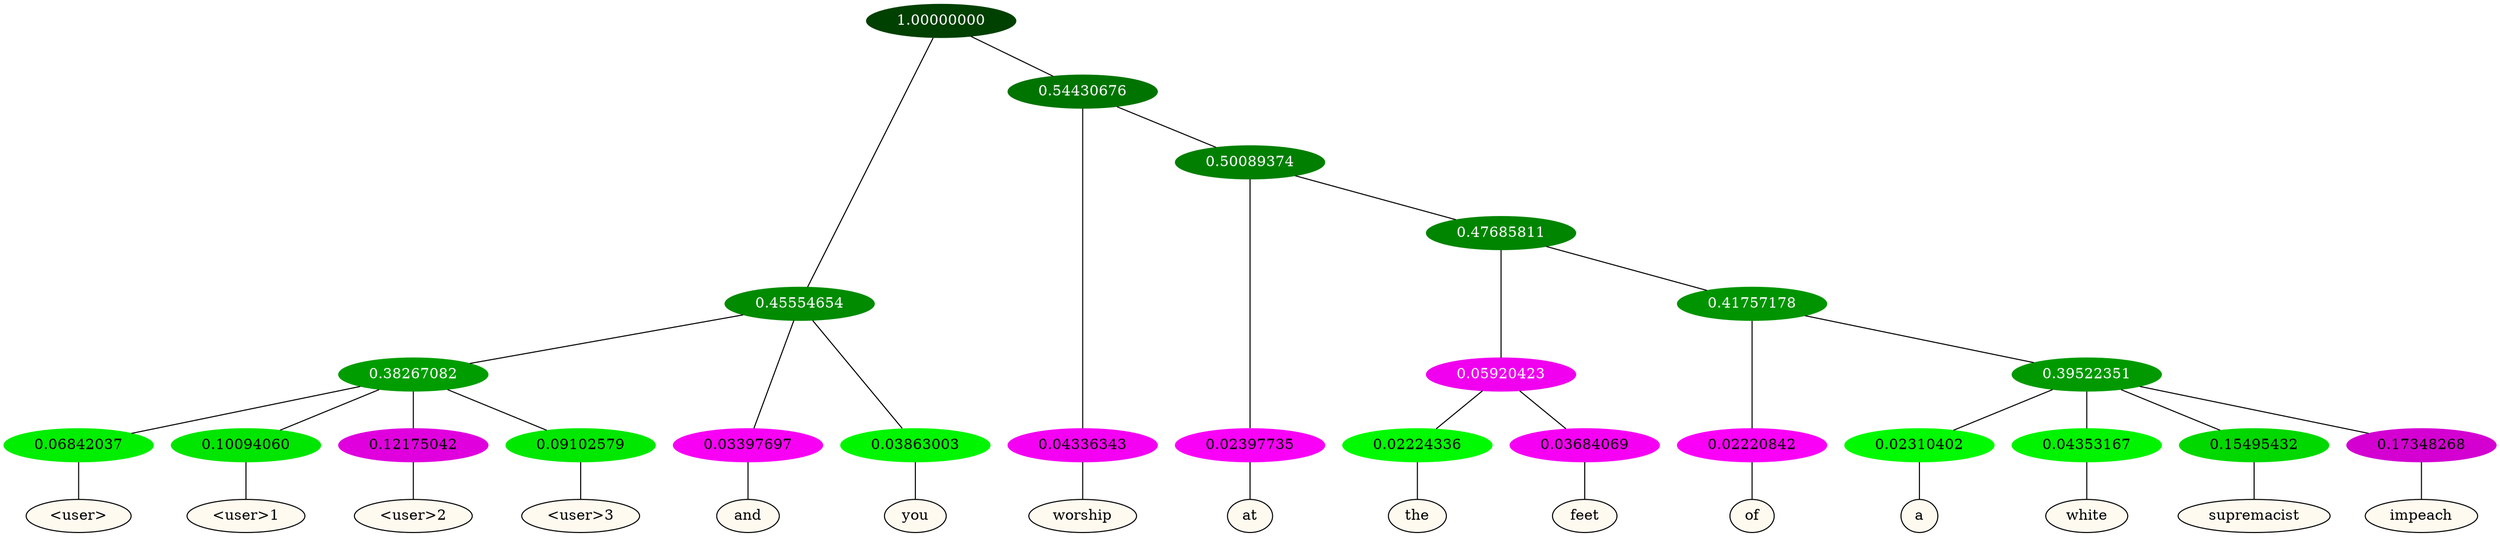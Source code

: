 graph {
	node [format=png height=0.15 nodesep=0.001 ordering=out overlap=prism overlap_scaling=0.01 ranksep=0.001 ratio=0.2 style=filled width=0.15]
	{
		rank=same
		a_w_8 [label="\<user\>" color=black fillcolor=floralwhite style="filled,solid"]
		a_w_9 [label="\<user\>1" color=black fillcolor=floralwhite style="filled,solid"]
		a_w_10 [label="\<user\>2" color=black fillcolor=floralwhite style="filled,solid"]
		a_w_11 [label="\<user\>3" color=black fillcolor=floralwhite style="filled,solid"]
		a_w_4 [label=and color=black fillcolor=floralwhite style="filled,solid"]
		a_w_5 [label=you color=black fillcolor=floralwhite style="filled,solid"]
		a_w_6 [label=worship color=black fillcolor=floralwhite style="filled,solid"]
		a_w_12 [label=at color=black fillcolor=floralwhite style="filled,solid"]
		a_w_16 [label=the color=black fillcolor=floralwhite style="filled,solid"]
		a_w_17 [label=feet color=black fillcolor=floralwhite style="filled,solid"]
		a_w_18 [label=of color=black fillcolor=floralwhite style="filled,solid"]
		a_w_20 [label=a color=black fillcolor=floralwhite style="filled,solid"]
		a_w_21 [label=white color=black fillcolor=floralwhite style="filled,solid"]
		a_w_22 [label=supremacist color=black fillcolor=floralwhite style="filled,solid"]
		a_w_23 [label=impeach color=black fillcolor=floralwhite style="filled,solid"]
	}
	a_n_8 -- a_w_8
	a_n_9 -- a_w_9
	a_n_10 -- a_w_10
	a_n_11 -- a_w_11
	a_n_4 -- a_w_4
	a_n_5 -- a_w_5
	a_n_6 -- a_w_6
	a_n_12 -- a_w_12
	a_n_16 -- a_w_16
	a_n_17 -- a_w_17
	a_n_18 -- a_w_18
	a_n_20 -- a_w_20
	a_n_21 -- a_w_21
	a_n_22 -- a_w_22
	a_n_23 -- a_w_23
	{
		rank=same
		a_n_8 [label=0.06842037 color="0.334 1.000 0.932" fontcolor=black]
		a_n_9 [label=0.10094060 color="0.334 1.000 0.899" fontcolor=black]
		a_n_10 [label=0.12175042 color="0.835 1.000 0.878" fontcolor=black]
		a_n_11 [label=0.09102579 color="0.334 1.000 0.909" fontcolor=black]
		a_n_4 [label=0.03397697 color="0.835 1.000 0.966" fontcolor=black]
		a_n_5 [label=0.03863003 color="0.334 1.000 0.961" fontcolor=black]
		a_n_6 [label=0.04336343 color="0.835 1.000 0.957" fontcolor=black]
		a_n_12 [label=0.02397735 color="0.835 1.000 0.976" fontcolor=black]
		a_n_16 [label=0.02224336 color="0.334 1.000 0.978" fontcolor=black]
		a_n_17 [label=0.03684069 color="0.835 1.000 0.963" fontcolor=black]
		a_n_18 [label=0.02220842 color="0.835 1.000 0.978" fontcolor=black]
		a_n_20 [label=0.02310402 color="0.334 1.000 0.977" fontcolor=black]
		a_n_21 [label=0.04353167 color="0.334 1.000 0.956" fontcolor=black]
		a_n_22 [label=0.15495432 color="0.334 1.000 0.845" fontcolor=black]
		a_n_23 [label=0.17348268 color="0.835 1.000 0.827" fontcolor=black]
	}
	a_n_0 [label=1.00000000 color="0.334 1.000 0.250" fontcolor=grey99]
	a_n_1 [label=0.45554654 color="0.334 1.000 0.544" fontcolor=grey99]
	a_n_0 -- a_n_1
	a_n_2 [label=0.54430676 color="0.334 1.000 0.456" fontcolor=grey99]
	a_n_0 -- a_n_2
	a_n_3 [label=0.38267082 color="0.334 1.000 0.617" fontcolor=grey99]
	a_n_1 -- a_n_3
	a_n_1 -- a_n_4
	a_n_1 -- a_n_5
	a_n_2 -- a_n_6
	a_n_7 [label=0.50089374 color="0.334 1.000 0.499" fontcolor=grey99]
	a_n_2 -- a_n_7
	a_n_3 -- a_n_8
	a_n_3 -- a_n_9
	a_n_3 -- a_n_10
	a_n_3 -- a_n_11
	a_n_7 -- a_n_12
	a_n_13 [label=0.47685811 color="0.334 1.000 0.523" fontcolor=grey99]
	a_n_7 -- a_n_13
	a_n_14 [label=0.05920423 color="0.835 1.000 0.941" fontcolor=grey99]
	a_n_13 -- a_n_14
	a_n_15 [label=0.41757178 color="0.334 1.000 0.582" fontcolor=grey99]
	a_n_13 -- a_n_15
	a_n_14 -- a_n_16
	a_n_14 -- a_n_17
	a_n_15 -- a_n_18
	a_n_19 [label=0.39522351 color="0.334 1.000 0.605" fontcolor=grey99]
	a_n_15 -- a_n_19
	a_n_19 -- a_n_20
	a_n_19 -- a_n_21
	a_n_19 -- a_n_22
	a_n_19 -- a_n_23
}
